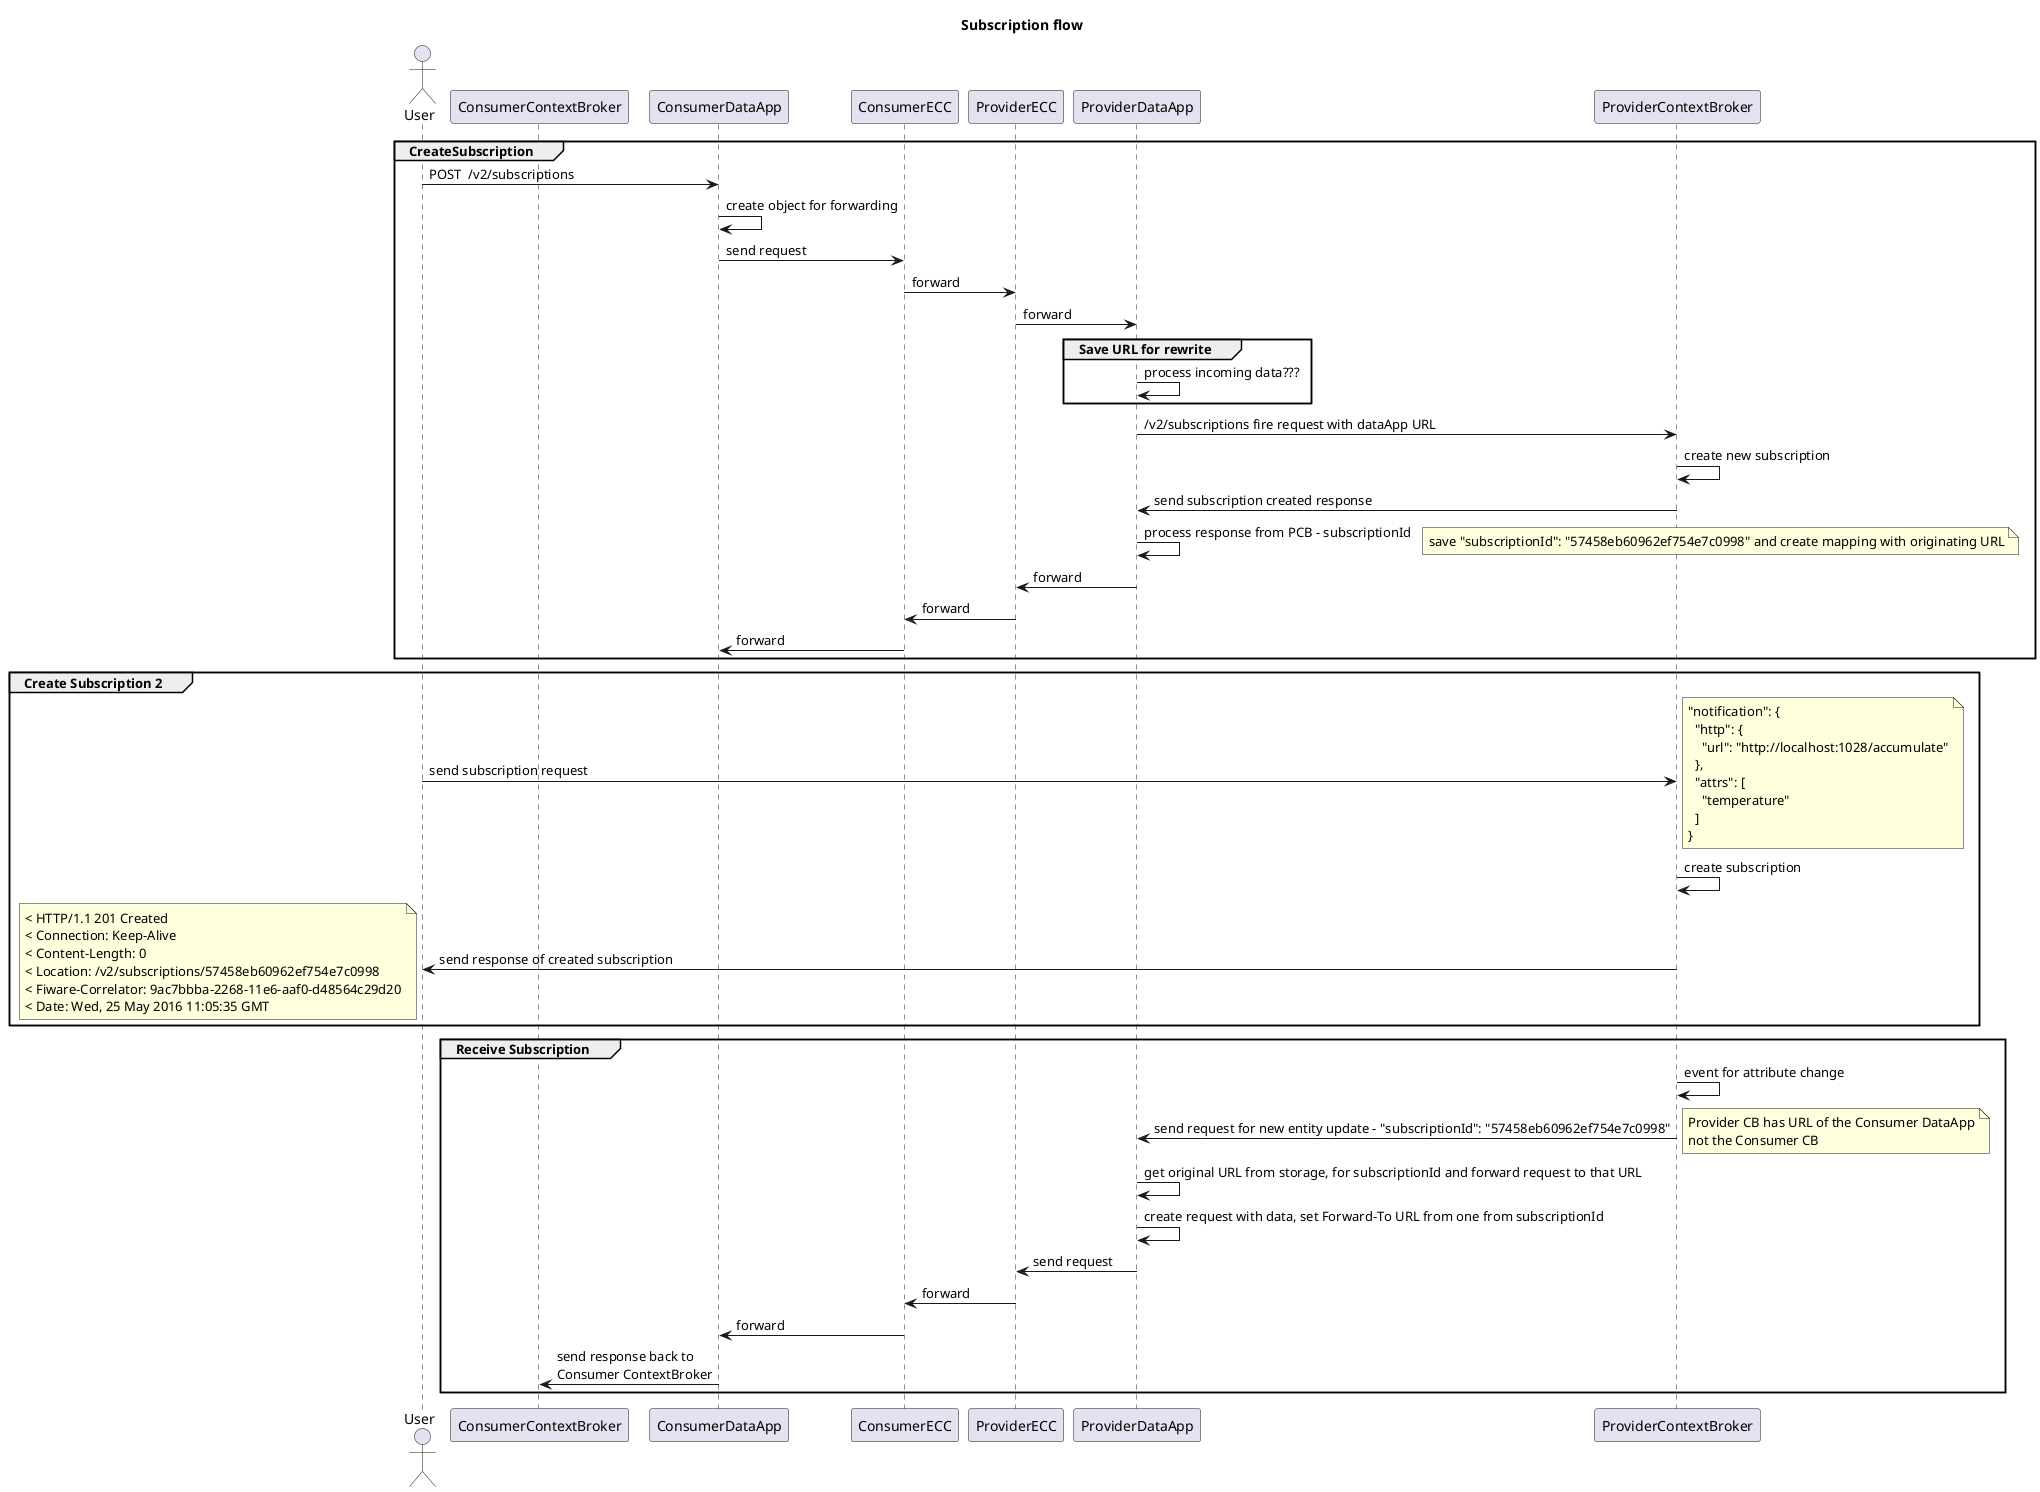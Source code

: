 @startuml

title Subscription flow

actor User

participant ConsumerContextBroker as CCB
participant ConsumerDataApp as CDA
participant ConsumerECC as CECC
participant ProviderECC as PECC
participant ProviderDataApp as PDA
participant ProviderContextBroker as PCB

group CreateSubscription
	User -> CDA : POST  /v2/subscriptions
	CDA -> CDA : create object for forwarding
	CDA -> CECC : send request
	CECC -> PECC : forward 
	PECC -> PDA : forward
	group Save URL for rewrite
		PDA -> PDA : process incoming data???
	end
	PDA -> PCB : /v2/subscriptions fire request with dataApp URL 
	PCB -> PCB : create new subscription
	PCB -> PDA : send subscription created response
	PDA -> PDA : process response from PCB - subscriptionId
	note right: save "subscriptionId": "57458eb60962ef754e7c0998" and create mapping with originating URL
	PDA -> PECC : forward
	PECC -> CECC : forward
	CECC -> CDA : forward
end

group Create Subscription 2
	User -> PCB : send subscription request 
	note right
		 "notification": {
	    "http": {
	      "url": "http://localhost:1028/accumulate"
	    },
	    "attrs": [
	      "temperature"
	    ]
	  }
  end note
	PCB -> PCB : create subscription
	PCB -> User : send response of created subscription
	note left
		< HTTP/1.1 201 Created
		< Connection: Keep-Alive
		< Content-Length: 0
		< Location: /v2/subscriptions/57458eb60962ef754e7c0998
		< Fiware-Correlator: 9ac7bbba-2268-11e6-aaf0-d48564c29d20
		< Date: Wed, 25 May 2016 11:05:35 GMT
	end note
end group

group Receive Subscription
	PCB -> PCB : event for attribute change
	PCB -> PDA : send request for new entity update - "subscriptionId": "57458eb60962ef754e7c0998"
	note right: Provider CB has URL of the Consumer DataApp\nnot the Consumer CB
	PDA -> PDA : get original URL from storage, for subscriptionId and forward request to that URL
	PDA -> PDA : create request with data, set Forward-To URL from one from subscriptionId
	PDA -> PECC : send request
	PECC -> CECC : forward
	CECC -> CDA : forward
	CDA -> CCB : send response back to\nConsumer ContextBroker
end

@enduml